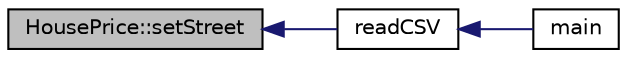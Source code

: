 digraph "HousePrice::setStreet"
{
  bgcolor="transparent";
  edge [fontname="Helvetica",fontsize="10",labelfontname="Helvetica",labelfontsize="10"];
  node [fontname="Helvetica",fontsize="10",shape=record];
  rankdir="LR";
  Node54 [label="HousePrice::setStreet",height=0.2,width=0.4,color="black", fillcolor="grey75", style="filled", fontcolor="black"];
  Node54 -> Node55 [dir="back",color="midnightblue",fontsize="10",style="solid"];
  Node55 [label="readCSV",height=0.2,width=0.4,color="black",URL="$_house_func_8h.html#a8ed79457fa6e38860fadb3e4335f3ef2"];
  Node55 -> Node56 [dir="back",color="midnightblue",fontsize="10",style="solid"];
  Node56 [label="main",height=0.2,width=0.4,color="black",URL="$main_8cpp.html#a0ddf1224851353fc92bfbff6f499fa97"];
}
